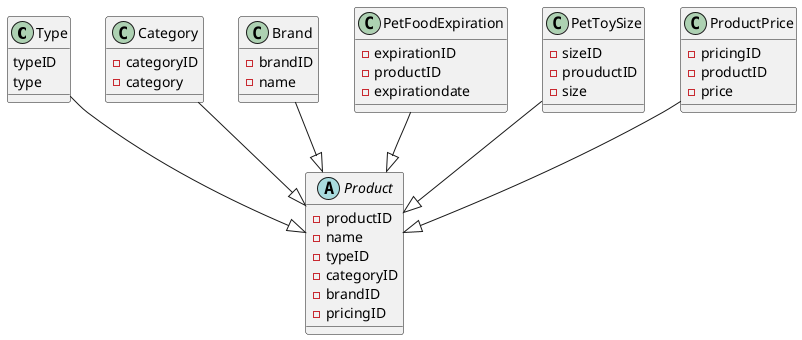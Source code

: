 
@startuml
Type --|> Product
Category --|> Product
Brand --|> Product
PetFoodExpiration --|> Product
PetToySize --|> Product
ProductPrice --|> Product

abstract class Product {
  -productID
  -name
  -typeID
  -categoryID
  -brandID
  -pricingID
}

class Type {
  typeID
  type
}

class Category {
  -categoryID
  -category
}

class Brand {
  -brandID
  -name
}

class PetFoodExpiration {
  -expirationID
  -productID
  -expirationdate
}

class PetToySize {
  -sizeID
  -prouductID
  -size
}

class ProductPrice {
  -pricingID
  -productID
  -price
}


@enduml
